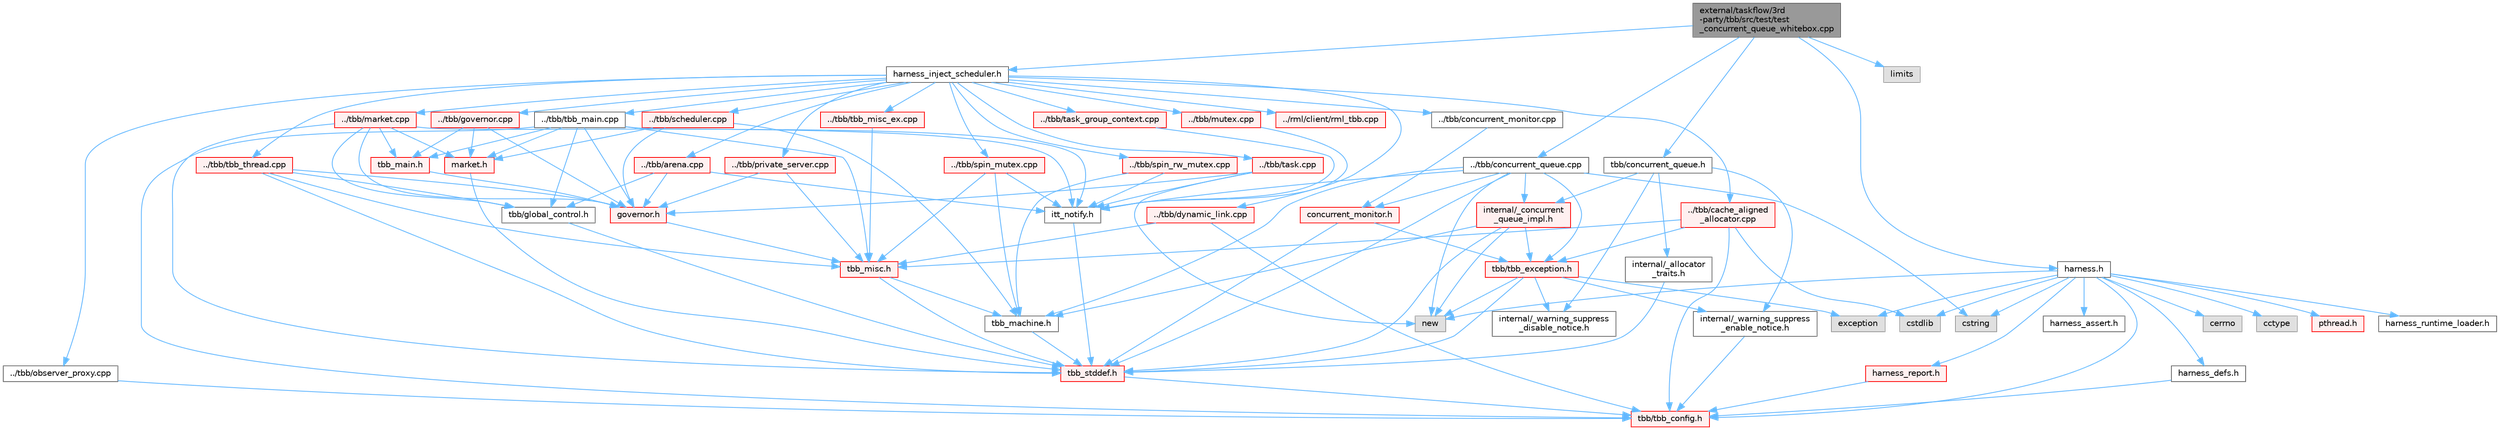 digraph "external/taskflow/3rd-party/tbb/src/test/test_concurrent_queue_whitebox.cpp"
{
 // LATEX_PDF_SIZE
  bgcolor="transparent";
  edge [fontname=Helvetica,fontsize=10,labelfontname=Helvetica,labelfontsize=10];
  node [fontname=Helvetica,fontsize=10,shape=box,height=0.2,width=0.4];
  Node1 [id="Node000001",label="external/taskflow/3rd\l-party/tbb/src/test/test\l_concurrent_queue_whitebox.cpp",height=0.2,width=0.4,color="gray40", fillcolor="grey60", style="filled", fontcolor="black",tooltip=" "];
  Node1 -> Node2 [id="edge1_Node000001_Node000002",color="steelblue1",style="solid",tooltip=" "];
  Node2 [id="Node000002",label="harness_inject_scheduler.h",height=0.2,width=0.4,color="grey40", fillcolor="white", style="filled",URL="$harness__inject__scheduler_8h.html",tooltip=" "];
  Node2 -> Node3 [id="edge2_Node000002_Node000003",color="steelblue1",style="solid",tooltip=" "];
  Node3 [id="Node000003",label="../tbb/tbb_main.cpp",height=0.2,width=0.4,color="grey40", fillcolor="white", style="filled",URL="$tbb__main_8cpp.html",tooltip=" "];
  Node3 -> Node4 [id="edge3_Node000003_Node000004",color="steelblue1",style="solid",tooltip=" "];
  Node4 [id="Node000004",label="tbb/tbb_config.h",height=0.2,width=0.4,color="red", fillcolor="#FFF0F0", style="filled",URL="$tbb__config_8h.html",tooltip=" "];
  Node3 -> Node6 [id="edge4_Node000003_Node000006",color="steelblue1",style="solid",tooltip=" "];
  Node6 [id="Node000006",label="tbb/global_control.h",height=0.2,width=0.4,color="grey40", fillcolor="white", style="filled",URL="$global__control_8h.html",tooltip=" "];
  Node6 -> Node7 [id="edge5_Node000006_Node000007",color="steelblue1",style="solid",tooltip=" "];
  Node7 [id="Node000007",label="tbb_stddef.h",height=0.2,width=0.4,color="red", fillcolor="#FFF0F0", style="filled",URL="$tbb__stddef_8h.html",tooltip=" "];
  Node7 -> Node4 [id="edge6_Node000007_Node000004",color="steelblue1",style="solid",tooltip=" "];
  Node3 -> Node9 [id="edge7_Node000003_Node000009",color="steelblue1",style="solid",tooltip=" "];
  Node9 [id="Node000009",label="tbb_main.h",height=0.2,width=0.4,color="red", fillcolor="#FFF0F0", style="filled",URL="$tbb__main_8h.html",tooltip=" "];
  Node9 -> Node15 [id="edge8_Node000009_Node000015",color="steelblue1",style="solid",tooltip=" "];
  Node15 [id="Node000015",label="governor.h",height=0.2,width=0.4,color="red", fillcolor="#FFF0F0", style="filled",URL="$governor_8h.html",tooltip=" "];
  Node15 -> Node20 [id="edge9_Node000015_Node000020",color="steelblue1",style="solid",tooltip=" "];
  Node20 [id="Node000020",label="tbb_misc.h",height=0.2,width=0.4,color="red", fillcolor="#FFF0F0", style="filled",URL="$tbb__misc_8h.html",tooltip=" "];
  Node20 -> Node7 [id="edge10_Node000020_Node000007",color="steelblue1",style="solid",tooltip=" "];
  Node20 -> Node13 [id="edge11_Node000020_Node000013",color="steelblue1",style="solid",tooltip=" "];
  Node13 [id="Node000013",label="tbb_machine.h",height=0.2,width=0.4,color="grey40", fillcolor="white", style="filled",URL="$tbb__machine_8h.html",tooltip=" "];
  Node13 -> Node7 [id="edge12_Node000013_Node000007",color="steelblue1",style="solid",tooltip=" "];
  Node3 -> Node15 [id="edge13_Node000003_Node000015",color="steelblue1",style="solid",tooltip=" "];
  Node3 -> Node28 [id="edge14_Node000003_Node000028",color="steelblue1",style="solid",tooltip=" "];
  Node28 [id="Node000028",label="market.h",height=0.2,width=0.4,color="red", fillcolor="#FFF0F0", style="filled",URL="$market_8h.html",tooltip=" "];
  Node28 -> Node7 [id="edge15_Node000028_Node000007",color="steelblue1",style="solid",tooltip=" "];
  Node3 -> Node20 [id="edge16_Node000003_Node000020",color="steelblue1",style="solid",tooltip=" "];
  Node3 -> Node193 [id="edge17_Node000003_Node000193",color="steelblue1",style="solid",tooltip=" "];
  Node193 [id="Node000193",label="itt_notify.h",height=0.2,width=0.4,color="grey40", fillcolor="white", style="filled",URL="$itt__notify_8h.html",tooltip=" "];
  Node193 -> Node7 [id="edge18_Node000193_Node000007",color="steelblue1",style="solid",tooltip=" "];
  Node2 -> Node194 [id="edge19_Node000002_Node000194",color="steelblue1",style="solid",tooltip=" "];
  Node194 [id="Node000194",label="../tbb/dynamic_link.cpp",height=0.2,width=0.4,color="red", fillcolor="#FFF0F0", style="filled",URL="$dynamic__link_8cpp.html",tooltip=" "];
  Node194 -> Node4 [id="edge20_Node000194_Node000004",color="steelblue1",style="solid",tooltip=" "];
  Node194 -> Node20 [id="edge21_Node000194_Node000020",color="steelblue1",style="solid",tooltip=" "];
  Node2 -> Node199 [id="edge22_Node000002_Node000199",color="steelblue1",style="solid",tooltip=" "];
  Node199 [id="Node000199",label="../tbb/tbb_misc_ex.cpp",height=0.2,width=0.4,color="red", fillcolor="#FFF0F0", style="filled",URL="$tbb__misc__ex_8cpp.html",tooltip=" "];
  Node199 -> Node20 [id="edge23_Node000199_Node000020",color="steelblue1",style="solid",tooltip=" "];
  Node2 -> Node201 [id="edge24_Node000002_Node000201",color="steelblue1",style="solid",tooltip=" "];
  Node201 [id="Node000201",label="../tbb/governor.cpp",height=0.2,width=0.4,color="red", fillcolor="#FFF0F0", style="filled",URL="$governor_8cpp.html",tooltip=" "];
  Node201 -> Node15 [id="edge25_Node000201_Node000015",color="steelblue1",style="solid",tooltip=" "];
  Node201 -> Node9 [id="edge26_Node000201_Node000009",color="steelblue1",style="solid",tooltip=" "];
  Node201 -> Node28 [id="edge27_Node000201_Node000028",color="steelblue1",style="solid",tooltip=" "];
  Node2 -> Node210 [id="edge28_Node000002_Node000210",color="steelblue1",style="solid",tooltip=" "];
  Node210 [id="Node000210",label="../tbb/market.cpp",height=0.2,width=0.4,color="red", fillcolor="#FFF0F0", style="filled",URL="$market_8cpp.html",tooltip=" "];
  Node210 -> Node7 [id="edge29_Node000210_Node000007",color="steelblue1",style="solid",tooltip=" "];
  Node210 -> Node6 [id="edge30_Node000210_Node000006",color="steelblue1",style="solid",tooltip=" "];
  Node210 -> Node28 [id="edge31_Node000210_Node000028",color="steelblue1",style="solid",tooltip=" "];
  Node210 -> Node9 [id="edge32_Node000210_Node000009",color="steelblue1",style="solid",tooltip=" "];
  Node210 -> Node15 [id="edge33_Node000210_Node000015",color="steelblue1",style="solid",tooltip=" "];
  Node210 -> Node193 [id="edge34_Node000210_Node000193",color="steelblue1",style="solid",tooltip=" "];
  Node2 -> Node211 [id="edge35_Node000002_Node000211",color="steelblue1",style="solid",tooltip=" "];
  Node211 [id="Node000211",label="../tbb/arena.cpp",height=0.2,width=0.4,color="red", fillcolor="#FFF0F0", style="filled",URL="$arena_8cpp.html",tooltip=" "];
  Node211 -> Node6 [id="edge36_Node000211_Node000006",color="steelblue1",style="solid",tooltip=" "];
  Node211 -> Node15 [id="edge37_Node000211_Node000015",color="steelblue1",style="solid",tooltip=" "];
  Node211 -> Node193 [id="edge38_Node000211_Node000193",color="steelblue1",style="solid",tooltip=" "];
  Node2 -> Node218 [id="edge39_Node000002_Node000218",color="steelblue1",style="solid",tooltip=" "];
  Node218 [id="Node000218",label="../tbb/scheduler.cpp",height=0.2,width=0.4,color="red", fillcolor="#FFF0F0", style="filled",URL="$scheduler_8cpp.html",tooltip=" "];
  Node218 -> Node15 [id="edge40_Node000218_Node000015",color="steelblue1",style="solid",tooltip=" "];
  Node218 -> Node28 [id="edge41_Node000218_Node000028",color="steelblue1",style="solid",tooltip=" "];
  Node218 -> Node13 [id="edge42_Node000218_Node000013",color="steelblue1",style="solid",tooltip=" "];
  Node2 -> Node220 [id="edge43_Node000002_Node000220",color="steelblue1",style="solid",tooltip=" "];
  Node220 [id="Node000220",label="../tbb/observer_proxy.cpp",height=0.2,width=0.4,color="grey40", fillcolor="white", style="filled",URL="$observer__proxy_8cpp.html",tooltip=" "];
  Node220 -> Node4 [id="edge44_Node000220_Node000004",color="steelblue1",style="solid",tooltip=" "];
  Node2 -> Node221 [id="edge45_Node000002_Node000221",color="steelblue1",style="solid",tooltip=" "];
  Node221 [id="Node000221",label="../tbb/task.cpp",height=0.2,width=0.4,color="red", fillcolor="#FFF0F0", style="filled",URL="$task_8cpp.html",tooltip=" "];
  Node221 -> Node15 [id="edge46_Node000221_Node000015",color="steelblue1",style="solid",tooltip=" "];
  Node221 -> Node193 [id="edge47_Node000221_Node000193",color="steelblue1",style="solid",tooltip=" "];
  Node221 -> Node31 [id="edge48_Node000221_Node000031",color="steelblue1",style="solid",tooltip=" "];
  Node31 [id="Node000031",label="new",height=0.2,width=0.4,color="grey60", fillcolor="#E0E0E0", style="filled",tooltip=" "];
  Node2 -> Node223 [id="edge49_Node000002_Node000223",color="steelblue1",style="solid",tooltip=" "];
  Node223 [id="Node000223",label="../tbb/task_group_context.cpp",height=0.2,width=0.4,color="red", fillcolor="#FFF0F0", style="filled",URL="$task__group__context_8cpp.html",tooltip=" "];
  Node223 -> Node193 [id="edge50_Node000223_Node000193",color="steelblue1",style="solid",tooltip=" "];
  Node2 -> Node224 [id="edge51_Node000002_Node000224",color="steelblue1",style="solid",tooltip=" "];
  Node224 [id="Node000224",label="../tbb/cache_aligned\l_allocator.cpp",height=0.2,width=0.4,color="red", fillcolor="#FFF0F0", style="filled",URL="$cache__aligned__allocator_8cpp.html",tooltip=" "];
  Node224 -> Node4 [id="edge52_Node000224_Node000004",color="steelblue1",style="solid",tooltip=" "];
  Node224 -> Node182 [id="edge53_Node000224_Node000182",color="steelblue1",style="solid",tooltip=" "];
  Node182 [id="Node000182",label="tbb/tbb_exception.h",height=0.2,width=0.4,color="red", fillcolor="#FFF0F0", style="filled",URL="$tbb__exception_8h.html",tooltip=" "];
  Node182 -> Node12 [id="edge54_Node000182_Node000012",color="steelblue1",style="solid",tooltip=" "];
  Node12 [id="Node000012",label="internal/_warning_suppress\l_enable_notice.h",height=0.2,width=0.4,color="grey40", fillcolor="white", style="filled",URL="$__warning__suppress__enable__notice_8h.html",tooltip=" "];
  Node12 -> Node4 [id="edge55_Node000012_Node000004",color="steelblue1",style="solid",tooltip=" "];
  Node182 -> Node7 [id="edge56_Node000182_Node000007",color="steelblue1",style="solid",tooltip=" "];
  Node182 -> Node183 [id="edge57_Node000182_Node000183",color="steelblue1",style="solid",tooltip=" "];
  Node183 [id="Node000183",label="exception",height=0.2,width=0.4,color="grey60", fillcolor="#E0E0E0", style="filled",tooltip=" "];
  Node182 -> Node31 [id="edge58_Node000182_Node000031",color="steelblue1",style="solid",tooltip=" "];
  Node182 -> Node14 [id="edge59_Node000182_Node000014",color="steelblue1",style="solid",tooltip=" "];
  Node14 [id="Node000014",label="internal/_warning_suppress\l_disable_notice.h",height=0.2,width=0.4,color="grey40", fillcolor="white", style="filled",URL="$__warning__suppress__disable__notice_8h.html",tooltip=" "];
  Node224 -> Node20 [id="edge60_Node000224_Node000020",color="steelblue1",style="solid",tooltip=" "];
  Node224 -> Node24 [id="edge61_Node000224_Node000024",color="steelblue1",style="solid",tooltip=" "];
  Node24 [id="Node000024",label="cstdlib",height=0.2,width=0.4,color="grey60", fillcolor="#E0E0E0", style="filled",tooltip=" "];
  Node2 -> Node225 [id="edge62_Node000002_Node000225",color="steelblue1",style="solid",tooltip=" "];
  Node225 [id="Node000225",label="../tbb/tbb_thread.cpp",height=0.2,width=0.4,color="red", fillcolor="#FFF0F0", style="filled",URL="$tbb__thread_8cpp.html",tooltip=" "];
  Node225 -> Node20 [id="edge63_Node000225_Node000020",color="steelblue1",style="solid",tooltip=" "];
  Node225 -> Node7 [id="edge64_Node000225_Node000007",color="steelblue1",style="solid",tooltip=" "];
  Node225 -> Node6 [id="edge65_Node000225_Node000006",color="steelblue1",style="solid",tooltip=" "];
  Node225 -> Node15 [id="edge66_Node000225_Node000015",color="steelblue1",style="solid",tooltip=" "];
  Node2 -> Node269 [id="edge67_Node000002_Node000269",color="steelblue1",style="solid",tooltip=" "];
  Node269 [id="Node000269",label="../tbb/mutex.cpp",height=0.2,width=0.4,color="red", fillcolor="#FFF0F0", style="filled",URL="$mutex_8cpp.html",tooltip=" "];
  Node269 -> Node193 [id="edge68_Node000269_Node000193",color="steelblue1",style="solid",tooltip=" "];
  Node2 -> Node271 [id="edge69_Node000002_Node000271",color="steelblue1",style="solid",tooltip=" "];
  Node271 [id="Node000271",label="../tbb/spin_rw_mutex.cpp",height=0.2,width=0.4,color="red", fillcolor="#FFF0F0", style="filled",URL="$spin__rw__mutex_8cpp.html",tooltip=" "];
  Node271 -> Node13 [id="edge70_Node000271_Node000013",color="steelblue1",style="solid",tooltip=" "];
  Node271 -> Node193 [id="edge71_Node000271_Node000193",color="steelblue1",style="solid",tooltip=" "];
  Node2 -> Node272 [id="edge72_Node000002_Node000272",color="steelblue1",style="solid",tooltip=" "];
  Node272 [id="Node000272",label="../tbb/spin_mutex.cpp",height=0.2,width=0.4,color="red", fillcolor="#FFF0F0", style="filled",URL="$spin__mutex_8cpp.html",tooltip=" "];
  Node272 -> Node13 [id="edge73_Node000272_Node000013",color="steelblue1",style="solid",tooltip=" "];
  Node272 -> Node193 [id="edge74_Node000272_Node000193",color="steelblue1",style="solid",tooltip=" "];
  Node272 -> Node20 [id="edge75_Node000272_Node000020",color="steelblue1",style="solid",tooltip=" "];
  Node2 -> Node273 [id="edge76_Node000002_Node000273",color="steelblue1",style="solid",tooltip=" "];
  Node273 [id="Node000273",label="../tbb/private_server.cpp",height=0.2,width=0.4,color="red", fillcolor="#FFF0F0", style="filled",URL="$private__server_8cpp.html",tooltip=" "];
  Node273 -> Node15 [id="edge77_Node000273_Node000015",color="steelblue1",style="solid",tooltip=" "];
  Node273 -> Node20 [id="edge78_Node000273_Node000020",color="steelblue1",style="solid",tooltip=" "];
  Node2 -> Node275 [id="edge79_Node000002_Node000275",color="steelblue1",style="solid",tooltip=" "];
  Node275 [id="Node000275",label="../tbb/concurrent_monitor.cpp",height=0.2,width=0.4,color="grey40", fillcolor="white", style="filled",URL="$concurrent__monitor_8cpp.html",tooltip=" "];
  Node275 -> Node208 [id="edge80_Node000275_Node000208",color="steelblue1",style="solid",tooltip=" "];
  Node208 [id="Node000208",label="concurrent_monitor.h",height=0.2,width=0.4,color="red", fillcolor="#FFF0F0", style="filled",URL="$concurrent__monitor_8h.html",tooltip=" "];
  Node208 -> Node7 [id="edge81_Node000208_Node000007",color="steelblue1",style="solid",tooltip=" "];
  Node208 -> Node182 [id="edge82_Node000208_Node000182",color="steelblue1",style="solid",tooltip=" "];
  Node2 -> Node276 [id="edge83_Node000002_Node000276",color="steelblue1",style="solid",tooltip=" "];
  Node276 [id="Node000276",label="../rml/client/rml_tbb.cpp",height=0.2,width=0.4,color="red", fillcolor="#FFF0F0", style="filled",URL="$rml__tbb_8cpp.html",tooltip=" "];
  Node1 -> Node278 [id="edge84_Node000001_Node000278",color="steelblue1",style="solid",tooltip=" "];
  Node278 [id="Node000278",label="tbb/concurrent_queue.h",height=0.2,width=0.4,color="grey40", fillcolor="white", style="filled",URL="$concurrent__queue_8h.html",tooltip=" "];
  Node278 -> Node12 [id="edge85_Node000278_Node000012",color="steelblue1",style="solid",tooltip=" "];
  Node278 -> Node279 [id="edge86_Node000278_Node000279",color="steelblue1",style="solid",tooltip=" "];
  Node279 [id="Node000279",label="internal/_concurrent\l_queue_impl.h",height=0.2,width=0.4,color="red", fillcolor="#FFF0F0", style="filled",URL="$__concurrent__queue__impl_8h.html",tooltip=" "];
  Node279 -> Node7 [id="edge87_Node000279_Node000007",color="steelblue1",style="solid",tooltip=" "];
  Node279 -> Node13 [id="edge88_Node000279_Node000013",color="steelblue1",style="solid",tooltip=" "];
  Node279 -> Node182 [id="edge89_Node000279_Node000182",color="steelblue1",style="solid",tooltip=" "];
  Node279 -> Node31 [id="edge90_Node000279_Node000031",color="steelblue1",style="solid",tooltip=" "];
  Node278 -> Node281 [id="edge91_Node000278_Node000281",color="steelblue1",style="solid",tooltip=" "];
  Node281 [id="Node000281",label="internal/_allocator\l_traits.h",height=0.2,width=0.4,color="grey40", fillcolor="white", style="filled",URL="$__allocator__traits_8h.html",tooltip=" "];
  Node281 -> Node7 [id="edge92_Node000281_Node000007",color="steelblue1",style="solid",tooltip=" "];
  Node278 -> Node14 [id="edge93_Node000278_Node000014",color="steelblue1",style="solid",tooltip=" "];
  Node1 -> Node282 [id="edge94_Node000001_Node000282",color="steelblue1",style="solid",tooltip=" "];
  Node282 [id="Node000282",label="../tbb/concurrent_queue.cpp",height=0.2,width=0.4,color="grey40", fillcolor="white", style="filled",URL="$concurrent__queue_8cpp.html",tooltip=" "];
  Node282 -> Node7 [id="edge95_Node000282_Node000007",color="steelblue1",style="solid",tooltip=" "];
  Node282 -> Node13 [id="edge96_Node000282_Node000013",color="steelblue1",style="solid",tooltip=" "];
  Node282 -> Node182 [id="edge97_Node000282_Node000182",color="steelblue1",style="solid",tooltip=" "];
  Node282 -> Node279 [id="edge98_Node000282_Node000279",color="steelblue1",style="solid",tooltip=" "];
  Node282 -> Node208 [id="edge99_Node000282_Node000208",color="steelblue1",style="solid",tooltip=" "];
  Node282 -> Node193 [id="edge100_Node000282_Node000193",color="steelblue1",style="solid",tooltip=" "];
  Node282 -> Node31 [id="edge101_Node000282_Node000031",color="steelblue1",style="solid",tooltip=" "];
  Node282 -> Node25 [id="edge102_Node000282_Node000025",color="steelblue1",style="solid",tooltip=" "];
  Node25 [id="Node000025",label="cstring",height=0.2,width=0.4,color="grey60", fillcolor="#E0E0E0", style="filled",tooltip=" "];
  Node1 -> Node283 [id="edge103_Node000001_Node000283",color="steelblue1",style="solid",tooltip=" "];
  Node283 [id="Node000283",label="harness.h",height=0.2,width=0.4,color="grey40", fillcolor="white", style="filled",URL="$harness_8h.html",tooltip=" "];
  Node283 -> Node4 [id="edge104_Node000283_Node000004",color="steelblue1",style="solid",tooltip=" "];
  Node283 -> Node284 [id="edge105_Node000283_Node000284",color="steelblue1",style="solid",tooltip=" "];
  Node284 [id="Node000284",label="harness_defs.h",height=0.2,width=0.4,color="grey40", fillcolor="white", style="filled",URL="$harness__defs_8h.html",tooltip=" "];
  Node284 -> Node4 [id="edge106_Node000284_Node000004",color="steelblue1",style="solid",tooltip=" "];
  Node283 -> Node24 [id="edge107_Node000283_Node000024",color="steelblue1",style="solid",tooltip=" "];
  Node283 -> Node25 [id="edge108_Node000283_Node000025",color="steelblue1",style="solid",tooltip=" "];
  Node283 -> Node26 [id="edge109_Node000283_Node000026",color="steelblue1",style="solid",tooltip=" "];
  Node26 [id="Node000026",label="cerrno",height=0.2,width=0.4,color="grey60", fillcolor="#E0E0E0", style="filled",tooltip=" "];
  Node283 -> Node27 [id="edge110_Node000283_Node000027",color="steelblue1",style="solid",tooltip=" "];
  Node27 [id="Node000027",label="cctype",height=0.2,width=0.4,color="grey60", fillcolor="#E0E0E0", style="filled",tooltip=" "];
  Node283 -> Node31 [id="edge111_Node000283_Node000031",color="steelblue1",style="solid",tooltip=" "];
  Node283 -> Node228 [id="edge112_Node000283_Node000228",color="steelblue1",style="solid",tooltip=" "];
  Node228 [id="Node000228",label="pthread.h",height=0.2,width=0.4,color="red", fillcolor="#FFF0F0", style="filled",URL="$pthread_8h.html",tooltip=" "];
  Node283 -> Node285 [id="edge113_Node000283_Node000285",color="steelblue1",style="solid",tooltip=" "];
  Node285 [id="Node000285",label="harness_runtime_loader.h",height=0.2,width=0.4,color="grey40", fillcolor="white", style="filled",URL="$harness__runtime__loader_8h.html",tooltip=" "];
  Node283 -> Node286 [id="edge114_Node000283_Node000286",color="steelblue1",style="solid",tooltip=" "];
  Node286 [id="Node000286",label="harness_report.h",height=0.2,width=0.4,color="red", fillcolor="#FFF0F0", style="filled",URL="$harness__report_8h.html",tooltip=" "];
  Node286 -> Node4 [id="edge115_Node000286_Node000004",color="steelblue1",style="solid",tooltip=" "];
  Node283 -> Node183 [id="edge116_Node000283_Node000183",color="steelblue1",style="solid",tooltip=" "];
  Node283 -> Node288 [id="edge117_Node000283_Node000288",color="steelblue1",style="solid",tooltip=" "];
  Node288 [id="Node000288",label="harness_assert.h",height=0.2,width=0.4,color="grey40", fillcolor="white", style="filled",URL="$harness__assert_8h.html",tooltip=" "];
  Node1 -> Node289 [id="edge118_Node000001_Node000289",color="steelblue1",style="solid",tooltip=" "];
  Node289 [id="Node000289",label="limits",height=0.2,width=0.4,color="grey60", fillcolor="#E0E0E0", style="filled",tooltip=" "];
}
